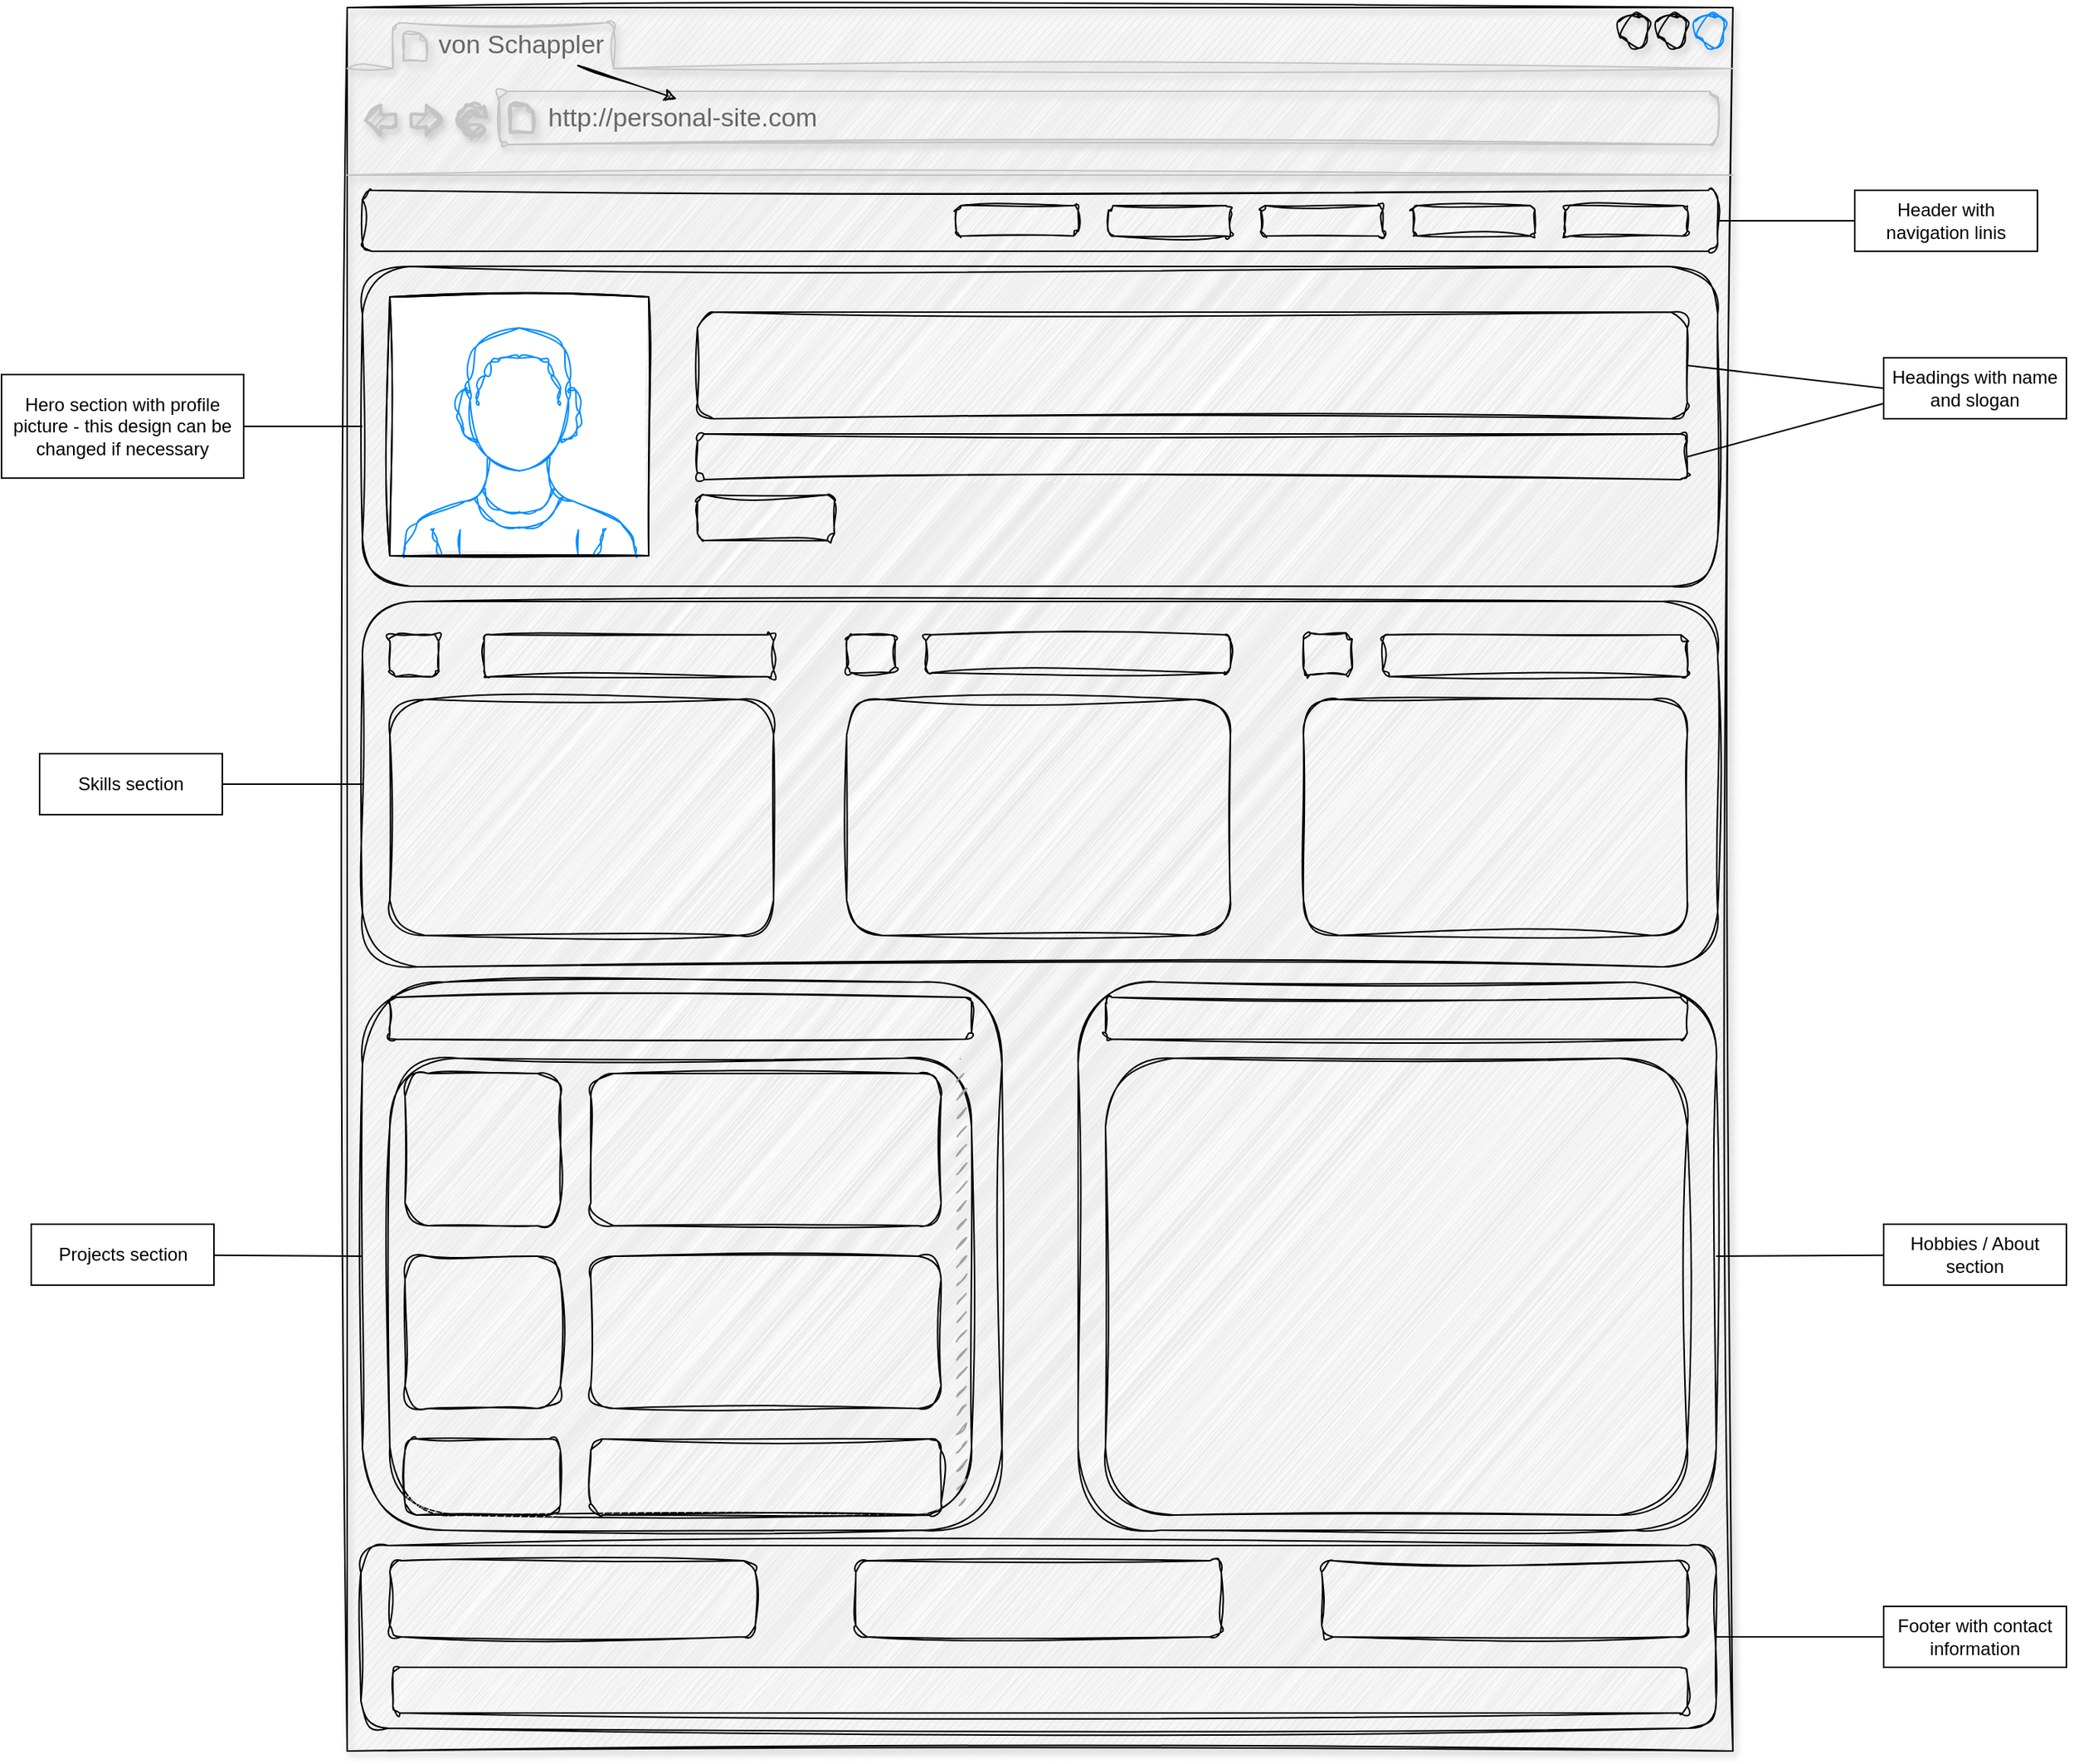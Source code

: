 <mxfile>
    <diagram id="SOwIwbaEFUGh3ZVeX1Ic" name="Page-1">
        <mxGraphModel dx="2777" dy="2186" grid="0" gridSize="10" guides="1" tooltips="1" connect="1" arrows="1" fold="1" page="1" pageScale="1" pageWidth="1800" pageHeight="1600" background="#ffffff" math="0" shadow="0">
            <root>
                <mxCell id="0"/>
                <mxCell id="1" parent="0"/>
                <mxCell id="82" value="" style="group;shadow=0;" parent="1" vertex="1" connectable="0">
                    <mxGeometry x="210" y="110" width="1360" height="1150" as="geometry"/>
                </mxCell>
                <mxCell id="2" value="" style="strokeWidth=1;shadow=1;dashed=0;align=center;html=1;shape=mxgraph.mockup.containers.browserWindow;rSize=0;strokeColor2=#008cff;strokeColor3=#c4c4c4;mainText=,;recursiveResize=0;fillColor=#E6E6E6;sketch=1;curveFitting=1;jiggle=2;rounded=1;strokeColor=#000000;" parent="82" vertex="1">
                    <mxGeometry x="227" width="910" height="1145" as="geometry"/>
                </mxCell>
                <mxCell id="5" value="" style="edgeStyle=none;html=1;sketch=1;curveFitting=1;jiggle=2;" parent="2" source="3" target="4" edge="1">
                    <mxGeometry relative="1" as="geometry"/>
                </mxCell>
                <mxCell id="3" value="von Schappler" style="strokeWidth=1;shadow=0;dashed=0;align=center;html=1;shape=mxgraph.mockup.containers.anchor;fontSize=17;fontColor=#666666;align=left;sketch=1;curveFitting=1;jiggle=2;rounded=1;" parent="2" vertex="1">
                    <mxGeometry x="58" y="12" width="110" height="26" as="geometry"/>
                </mxCell>
                <mxCell id="4" value="http://personal-site.com" style="strokeWidth=1;shadow=0;dashed=0;align=center;html=1;shape=mxgraph.mockup.containers.anchor;rSize=0;fontSize=17;fontColor=#666666;align=left;sketch=1;curveFitting=1;jiggle=2;rounded=1;" parent="2" vertex="1">
                    <mxGeometry x="130" y="60" width="250" height="26" as="geometry"/>
                </mxCell>
                <mxCell id="7" value="" style="verticalLabelPosition=bottom;shadow=0;dashed=0;align=center;html=1;verticalAlign=top;strokeWidth=1;shape=mxgraph.mockup.containers.userMale;strokeColor=#000000;strokeColor2=#008cff;fillColor=none;gradientColor=none;perimeterSpacing=0;sketch=1;curveFitting=1;jiggle=2;rounded=1;" parent="2" vertex="1">
                    <mxGeometry x="28" y="190" width="170" height="170" as="geometry"/>
                </mxCell>
                <mxCell id="6" value="" style="rounded=1;whiteSpace=wrap;html=1;sketch=1;fillColor=none;gradientColor=none;strokeColor=#000000;curveFitting=1;jiggle=2;" parent="2" vertex="1">
                    <mxGeometry x="10" y="170" width="890" height="210" as="geometry"/>
                </mxCell>
                <mxCell id="8" value="" style="rounded=1;whiteSpace=wrap;html=1;shadow=0;sketch=1;strokeColor=#000000;fillColor=none;gradientColor=none;curveFitting=1;jiggle=2;" parent="2" vertex="1">
                    <mxGeometry x="10" y="120" width="890" height="40" as="geometry"/>
                </mxCell>
                <mxCell id="9" value="" style="rounded=1;whiteSpace=wrap;html=1;shadow=0;sketch=1;strokeColor=#000000;fillColor=default;gradientColor=none;fillStyle=hachure;curveFitting=1;jiggle=2;" parent="2" vertex="1">
                    <mxGeometry x="800" y="130" width="80" height="20" as="geometry"/>
                </mxCell>
                <mxCell id="10" value="" style="rounded=1;whiteSpace=wrap;html=1;shadow=0;sketch=1;strokeColor=#000000;fillColor=default;gradientColor=none;fillStyle=hachure;curveFitting=1;jiggle=2;" parent="2" vertex="1">
                    <mxGeometry x="700" y="130" width="80" height="20" as="geometry"/>
                </mxCell>
                <mxCell id="11" value="" style="rounded=1;whiteSpace=wrap;html=1;shadow=0;sketch=1;strokeColor=#000000;fillColor=default;gradientColor=none;fillStyle=hachure;curveFitting=1;jiggle=2;" parent="2" vertex="1">
                    <mxGeometry x="600" y="130" width="80" height="20" as="geometry"/>
                </mxCell>
                <mxCell id="12" value="" style="rounded=1;whiteSpace=wrap;html=1;shadow=0;sketch=1;strokeColor=#000000;fillColor=default;gradientColor=none;fillStyle=hachure;curveFitting=1;jiggle=2;" parent="2" vertex="1">
                    <mxGeometry x="500" y="130" width="80" height="20" as="geometry"/>
                </mxCell>
                <mxCell id="13" value="" style="rounded=1;whiteSpace=wrap;html=1;shadow=0;sketch=1;strokeColor=#000000;fillColor=default;gradientColor=none;fillStyle=hachure;curveFitting=1;jiggle=2;" parent="2" vertex="1">
                    <mxGeometry x="400" y="130" width="80" height="20" as="geometry"/>
                </mxCell>
                <mxCell id="29" value="" style="rounded=1;whiteSpace=wrap;html=1;shadow=0;sketch=1;strokeColor=#000000;fillColor=default;gradientColor=none;fillStyle=hachure;curveFitting=1;jiggle=2;" parent="2" vertex="1">
                    <mxGeometry x="230" y="200" width="650" height="70" as="geometry"/>
                </mxCell>
                <mxCell id="30" value="" style="rounded=1;whiteSpace=wrap;html=1;shadow=0;sketch=1;strokeColor=#000000;fillColor=default;gradientColor=none;fillStyle=hachure;curveFitting=1;jiggle=2;" parent="2" vertex="1">
                    <mxGeometry x="230" y="280" width="650" height="30" as="geometry"/>
                </mxCell>
                <mxCell id="31" value="" style="rounded=1;whiteSpace=wrap;html=1;shadow=0;sketch=1;strokeColor=#000000;fillColor=default;gradientColor=none;fillStyle=hachure;curveFitting=1;jiggle=2;" parent="2" vertex="1">
                    <mxGeometry x="230" y="320" width="90" height="30" as="geometry"/>
                </mxCell>
                <mxCell id="32" value="" style="rounded=1;whiteSpace=wrap;html=1;sketch=1;fillColor=none;gradientColor=none;strokeColor=#000000;curveFitting=1;jiggle=2;" parent="2" vertex="1">
                    <mxGeometry x="10" y="390" width="890" height="240" as="geometry"/>
                </mxCell>
                <mxCell id="34" value="" style="rounded=1;whiteSpace=wrap;html=1;shadow=0;sketch=1;strokeColor=#000000;fillColor=default;gradientColor=none;fillStyle=hachure;curveFitting=1;jiggle=2;" parent="2" vertex="1">
                    <mxGeometry x="28" y="454.38" width="252" height="155" as="geometry"/>
                </mxCell>
                <mxCell id="35" value="" style="rounded=1;whiteSpace=wrap;html=1;shadow=0;sketch=1;strokeColor=#000000;fillColor=default;gradientColor=none;fillStyle=hachure;curveFitting=1;jiggle=2;" parent="2" vertex="1">
                    <mxGeometry x="628" y="454.38" width="252" height="155" as="geometry"/>
                </mxCell>
                <mxCell id="36" value="" style="rounded=1;whiteSpace=wrap;html=1;shadow=0;sketch=1;strokeColor=#000000;fillColor=default;gradientColor=none;fillStyle=hachure;curveFitting=1;jiggle=2;" parent="2" vertex="1">
                    <mxGeometry x="328" y="454.38" width="252" height="155" as="geometry"/>
                </mxCell>
                <mxCell id="37" value="" style="rounded=1;whiteSpace=wrap;html=1;shadow=0;sketch=1;strokeColor=#000000;fillColor=default;gradientColor=none;fillStyle=hachure;curveFitting=1;jiggle=2;" parent="2" vertex="1">
                    <mxGeometry x="90" y="411.88" width="190" height="27.5" as="geometry"/>
                </mxCell>
                <mxCell id="38" value="" style="rounded=1;whiteSpace=wrap;html=1;shadow=0;sketch=1;strokeColor=#000000;fillColor=default;gradientColor=none;fillStyle=hachure;curveFitting=1;jiggle=2;" parent="2" vertex="1">
                    <mxGeometry x="680" y="411.88" width="200" height="27.5" as="geometry"/>
                </mxCell>
                <mxCell id="39" value="" style="rounded=1;whiteSpace=wrap;html=1;shadow=0;sketch=1;strokeColor=#000000;fillColor=default;gradientColor=none;fillStyle=hachure;curveFitting=1;jiggle=2;" parent="2" vertex="1">
                    <mxGeometry x="380" y="411.88" width="200" height="25" as="geometry"/>
                </mxCell>
                <mxCell id="40" value="" style="rounded=1;whiteSpace=wrap;html=1;shadow=0;sketch=1;strokeColor=#000000;fillColor=default;gradientColor=none;fillStyle=hachure;curveFitting=1;jiggle=2;" parent="2" vertex="1">
                    <mxGeometry x="28" y="411.88" width="32" height="27.5" as="geometry"/>
                </mxCell>
                <mxCell id="41" value="" style="rounded=1;whiteSpace=wrap;html=1;shadow=0;sketch=1;strokeColor=#000000;fillColor=default;gradientColor=none;fillStyle=hachure;curveFitting=1;jiggle=2;" parent="2" vertex="1">
                    <mxGeometry x="628" y="410.63" width="32" height="27.5" as="geometry"/>
                </mxCell>
                <mxCell id="42" value="" style="rounded=1;whiteSpace=wrap;html=1;shadow=0;sketch=1;strokeColor=#000000;fillColor=default;gradientColor=none;fillStyle=hachure;curveFitting=1;jiggle=2;" parent="2" vertex="1">
                    <mxGeometry x="328" y="411.88" width="32" height="25" as="geometry"/>
                </mxCell>
                <mxCell id="43" value="" style="rounded=1;whiteSpace=wrap;html=1;sketch=1;fillColor=none;gradientColor=none;strokeColor=#000000;curveFitting=1;jiggle=2;" parent="2" vertex="1">
                    <mxGeometry x="9" y="1010" width="890" height="120" as="geometry"/>
                </mxCell>
                <mxCell id="44" value="" style="rounded=1;whiteSpace=wrap;html=1;shadow=0;sketch=1;strokeColor=#000000;fillColor=default;gradientColor=none;fillStyle=hachure;curveFitting=1;jiggle=2;" parent="2" vertex="1">
                    <mxGeometry x="28" y="1020" width="240" height="50" as="geometry"/>
                </mxCell>
                <mxCell id="45" value="" style="rounded=1;whiteSpace=wrap;html=1;shadow=0;sketch=1;strokeColor=#000000;fillColor=default;gradientColor=none;fillStyle=hachure;curveFitting=1;jiggle=2;" parent="2" vertex="1">
                    <mxGeometry x="640" y="1020" width="240" height="50" as="geometry"/>
                </mxCell>
                <mxCell id="46" value="" style="rounded=1;whiteSpace=wrap;html=1;shadow=0;sketch=1;strokeColor=#000000;fillColor=default;gradientColor=none;fillStyle=hachure;curveFitting=1;jiggle=2;" parent="2" vertex="1">
                    <mxGeometry x="334" y="1020" width="240" height="50" as="geometry"/>
                </mxCell>
                <mxCell id="47" value="" style="rounded=1;whiteSpace=wrap;html=1;shadow=0;sketch=1;strokeColor=#000000;fillColor=default;gradientColor=none;fillStyle=hachure;curveFitting=1;jiggle=2;" parent="2" vertex="1">
                    <mxGeometry x="30" y="1090" width="850" height="30" as="geometry"/>
                </mxCell>
                <mxCell id="48" value="" style="rounded=1;whiteSpace=wrap;html=1;shadow=0;sketch=1;fillStyle=hachure;strokeColor=#000000;fillColor=none;gradientColor=none;curveFitting=1;jiggle=2;" parent="2" vertex="1">
                    <mxGeometry x="10" y="640" width="420" height="360" as="geometry"/>
                </mxCell>
                <mxCell id="49" value="" style="rounded=1;whiteSpace=wrap;html=1;shadow=0;sketch=1;fillStyle=hachure;strokeColor=#000000;fillColor=none;gradientColor=none;curveFitting=1;jiggle=2;" parent="2" vertex="1">
                    <mxGeometry x="480" y="640" width="419" height="360" as="geometry"/>
                </mxCell>
                <mxCell id="50" value="" style="rounded=1;whiteSpace=wrap;html=1;shadow=0;sketch=1;strokeColor=#000000;fillColor=default;gradientColor=none;fillStyle=hachure;curveFitting=1;jiggle=2;" parent="2" vertex="1">
                    <mxGeometry x="28" y="650" width="382" height="27.5" as="geometry"/>
                </mxCell>
                <mxCell id="51" value="" style="rounded=1;whiteSpace=wrap;html=1;shadow=0;sketch=1;strokeColor=#000000;fillColor=default;gradientColor=none;fillStyle=hachure;curveFitting=1;jiggle=2;" parent="2" vertex="1">
                    <mxGeometry x="498" y="650" width="382" height="27.5" as="geometry"/>
                </mxCell>
                <mxCell id="54" value="" style="rounded=1;whiteSpace=wrap;html=1;shadow=0;sketch=1;fillStyle=hachure;strokeColor=#000000;fillColor=none;gradientColor=none;curveFitting=1;jiggle=2;" parent="2" vertex="1">
                    <mxGeometry x="28" y="690" width="382" height="300" as="geometry"/>
                </mxCell>
                <mxCell id="56" value="" style="html=1;verticalLabelPosition=bottom;labelBackgroundColor=#ffffff;verticalAlign=top;shadow=0;dashed=0;strokeWidth=2;shape=mxgraph.ios7.misc.scroll_(vertical);fillColor=#a0a0a0;sketch=1;fillStyle=hachure;strokeColor=default;curveFitting=1;jiggle=2;rounded=1;" parent="2" vertex="1">
                    <mxGeometry x="400" y="690" width="6" height="300" as="geometry"/>
                </mxCell>
                <mxCell id="57" value="" style="rounded=1;whiteSpace=wrap;html=1;shadow=0;sketch=1;strokeColor=#000000;fillColor=default;gradientColor=none;fillStyle=hachure;curveFitting=1;jiggle=2;" parent="2" vertex="1">
                    <mxGeometry x="38" y="700" width="102" height="100" as="geometry"/>
                </mxCell>
                <mxCell id="58" value="" style="rounded=1;whiteSpace=wrap;html=1;shadow=0;sketch=1;strokeColor=#000000;fillColor=default;gradientColor=none;fillStyle=hachure;curveFitting=1;jiggle=2;" parent="2" vertex="1">
                    <mxGeometry x="38" y="820" width="102" height="100" as="geometry"/>
                </mxCell>
                <mxCell id="59" value="" style="rounded=1;whiteSpace=wrap;html=1;shadow=0;sketch=1;strokeColor=#000000;fillColor=default;gradientColor=none;fillStyle=hachure;curveFitting=1;jiggle=2;" parent="2" vertex="1">
                    <mxGeometry x="38" y="940" width="102" height="50" as="geometry"/>
                </mxCell>
                <mxCell id="60" value="" style="rounded=1;whiteSpace=wrap;html=1;shadow=0;sketch=1;strokeColor=#000000;fillColor=default;gradientColor=none;fillStyle=hachure;curveFitting=1;jiggle=2;" parent="2" vertex="1">
                    <mxGeometry x="498" y="690" width="382" height="300" as="geometry"/>
                </mxCell>
                <mxCell id="61" value="" style="rounded=1;whiteSpace=wrap;html=1;shadow=0;sketch=1;strokeColor=#000000;fillColor=default;gradientColor=none;fillStyle=hachure;curveFitting=1;jiggle=2;" parent="2" vertex="1">
                    <mxGeometry x="160" y="700" width="230" height="100" as="geometry"/>
                </mxCell>
                <mxCell id="62" value="" style="rounded=1;whiteSpace=wrap;html=1;shadow=0;sketch=1;strokeColor=#000000;fillColor=default;gradientColor=none;fillStyle=hachure;curveFitting=1;jiggle=2;" parent="2" vertex="1">
                    <mxGeometry x="160" y="820" width="230" height="100" as="geometry"/>
                </mxCell>
                <mxCell id="63" value="" style="rounded=1;whiteSpace=wrap;html=1;shadow=0;sketch=1;strokeColor=#000000;fillColor=default;gradientColor=none;fillStyle=hachure;curveFitting=1;jiggle=2;" parent="2" vertex="1">
                    <mxGeometry x="160" y="940" width="230" height="50" as="geometry"/>
                </mxCell>
                <mxCell id="67" style="edgeStyle=none;html=1;entryX=1;entryY=0.5;entryDx=0;entryDy=0;endArrow=none;endFill=0;strokeColor=#000000;" parent="82" source="66" target="8" edge="1">
                    <mxGeometry relative="1" as="geometry"/>
                </mxCell>
                <mxCell id="66" value="Header with navigation linis" style="rounded=0;whiteSpace=wrap;html=1;shadow=0;fillStyle=hachure;glass=0;fillColor=none;strokeColor=#030303;fontColor=#000000;" parent="82" vertex="1">
                    <mxGeometry x="1217" y="120" width="120" height="40" as="geometry"/>
                </mxCell>
                <mxCell id="69" style="edgeStyle=none;hachureGap=4;html=1;entryX=0;entryY=0.5;entryDx=0;entryDy=0;fontFamily=Architects Daughter;fontSource=https%3A%2F%2Ffonts.googleapis.com%2Fcss%3Ffamily%3DArchitects%2BDaughter;fontSize=16;strokeColor=#000000;endArrow=none;endFill=0;" parent="82" source="68" target="6" edge="1">
                    <mxGeometry relative="1" as="geometry"/>
                </mxCell>
                <mxCell id="68" value="Hero section with profile picture - this design can be changed if necessary" style="rounded=0;whiteSpace=wrap;html=1;shadow=0;fillStyle=hachure;glass=0;fillColor=none;strokeColor=#030303;fontColor=#000000;" parent="82" vertex="1">
                    <mxGeometry y="241" width="159" height="68" as="geometry"/>
                </mxCell>
                <mxCell id="72" style="edgeStyle=none;hachureGap=4;html=1;entryX=1;entryY=0.5;entryDx=0;entryDy=0;fontFamily=Architects Daughter;fontSource=https%3A%2F%2Ffonts.googleapis.com%2Fcss%3Ffamily%3DArchitects%2BDaughter;fontSize=16;exitX=0;exitY=0.5;exitDx=0;exitDy=0;strokeColor=#030303;endArrow=none;endFill=0;" parent="82" source="71" target="29" edge="1">
                    <mxGeometry relative="1" as="geometry"/>
                </mxCell>
                <mxCell id="73" style="edgeStyle=none;hachureGap=4;html=1;exitX=0;exitY=0.75;exitDx=0;exitDy=0;entryX=1;entryY=0.5;entryDx=0;entryDy=0;fontFamily=Architects Daughter;fontSource=https%3A%2F%2Ffonts.googleapis.com%2Fcss%3Ffamily%3DArchitects%2BDaughter;fontSize=16;strokeColor=#030303;endArrow=none;endFill=0;" parent="82" source="71" target="30" edge="1">
                    <mxGeometry relative="1" as="geometry"/>
                </mxCell>
                <mxCell id="71" value="Headings with name and slogan" style="rounded=0;whiteSpace=wrap;html=1;shadow=0;fillStyle=hachure;glass=0;fillColor=none;strokeColor=#030303;fontColor=#000000;" parent="82" vertex="1">
                    <mxGeometry x="1236" y="230" width="120" height="40" as="geometry"/>
                </mxCell>
                <mxCell id="75" style="edgeStyle=none;sketch=0;hachureGap=4;jiggle=2;curveFitting=1;html=1;exitX=1;exitY=0.5;exitDx=0;exitDy=0;entryX=0;entryY=0.5;entryDx=0;entryDy=0;strokeColor=#030303;fontFamily=Architects Daughter;fontSource=https%3A%2F%2Ffonts.googleapis.com%2Fcss%3Ffamily%3DArchitects%2BDaughter;fontSize=16;endArrow=none;endFill=0;" parent="82" source="74" target="32" edge="1">
                    <mxGeometry relative="1" as="geometry"/>
                </mxCell>
                <mxCell id="74" value="Skills section" style="rounded=0;whiteSpace=wrap;html=1;shadow=0;fillStyle=hachure;glass=0;fillColor=none;strokeColor=#030303;fontColor=#000000;" parent="82" vertex="1">
                    <mxGeometry x="25" y="490" width="120" height="40" as="geometry"/>
                </mxCell>
                <mxCell id="77" style="edgeStyle=none;sketch=0;hachureGap=4;jiggle=2;curveFitting=1;html=1;entryX=0;entryY=0.5;entryDx=0;entryDy=0;strokeColor=#030303;fontFamily=Architects Daughter;fontSource=https%3A%2F%2Ffonts.googleapis.com%2Fcss%3Ffamily%3DArchitects%2BDaughter;fontSize=16;endArrow=none;endFill=0;" parent="82" source="76" target="48" edge="1">
                    <mxGeometry relative="1" as="geometry"/>
                </mxCell>
                <mxCell id="76" value="Projects section" style="rounded=0;whiteSpace=wrap;html=1;shadow=0;fillStyle=hachure;glass=0;fillColor=none;strokeColor=#030303;fontColor=#000000;" parent="82" vertex="1">
                    <mxGeometry x="19.5" y="799" width="120" height="40" as="geometry"/>
                </mxCell>
                <mxCell id="79" style="edgeStyle=none;sketch=0;hachureGap=4;jiggle=2;curveFitting=1;html=1;entryX=1;entryY=0.5;entryDx=0;entryDy=0;strokeColor=#030303;fontFamily=Architects Daughter;fontSource=https%3A%2F%2Ffonts.googleapis.com%2Fcss%3Ffamily%3DArchitects%2BDaughter;fontSize=16;endArrow=none;endFill=0;" parent="82" source="78" target="49" edge="1">
                    <mxGeometry relative="1" as="geometry"/>
                </mxCell>
                <mxCell id="78" value="Hobbies / About section" style="rounded=0;whiteSpace=wrap;html=1;shadow=0;fillStyle=hachure;glass=0;fillColor=none;strokeColor=#030303;fontColor=#000000;" parent="82" vertex="1">
                    <mxGeometry x="1236" y="799" width="120" height="40" as="geometry"/>
                </mxCell>
                <mxCell id="81" style="edgeStyle=none;sketch=0;hachureGap=4;jiggle=2;curveFitting=1;html=1;entryX=1;entryY=0.5;entryDx=0;entryDy=0;strokeColor=#030303;fontFamily=Architects Daughter;fontSource=https%3A%2F%2Ffonts.googleapis.com%2Fcss%3Ffamily%3DArchitects%2BDaughter;fontSize=16;endArrow=none;endFill=0;" parent="82" source="80" target="43" edge="1">
                    <mxGeometry relative="1" as="geometry"/>
                </mxCell>
                <mxCell id="80" value="Footer with contact information" style="rounded=0;whiteSpace=wrap;html=1;shadow=0;fillStyle=hachure;glass=0;fillColor=none;strokeColor=#030303;fontColor=#000000;" parent="82" vertex="1">
                    <mxGeometry x="1236" y="1050" width="120" height="40" as="geometry"/>
                </mxCell>
            </root>
        </mxGraphModel>
    </diagram>
</mxfile>
